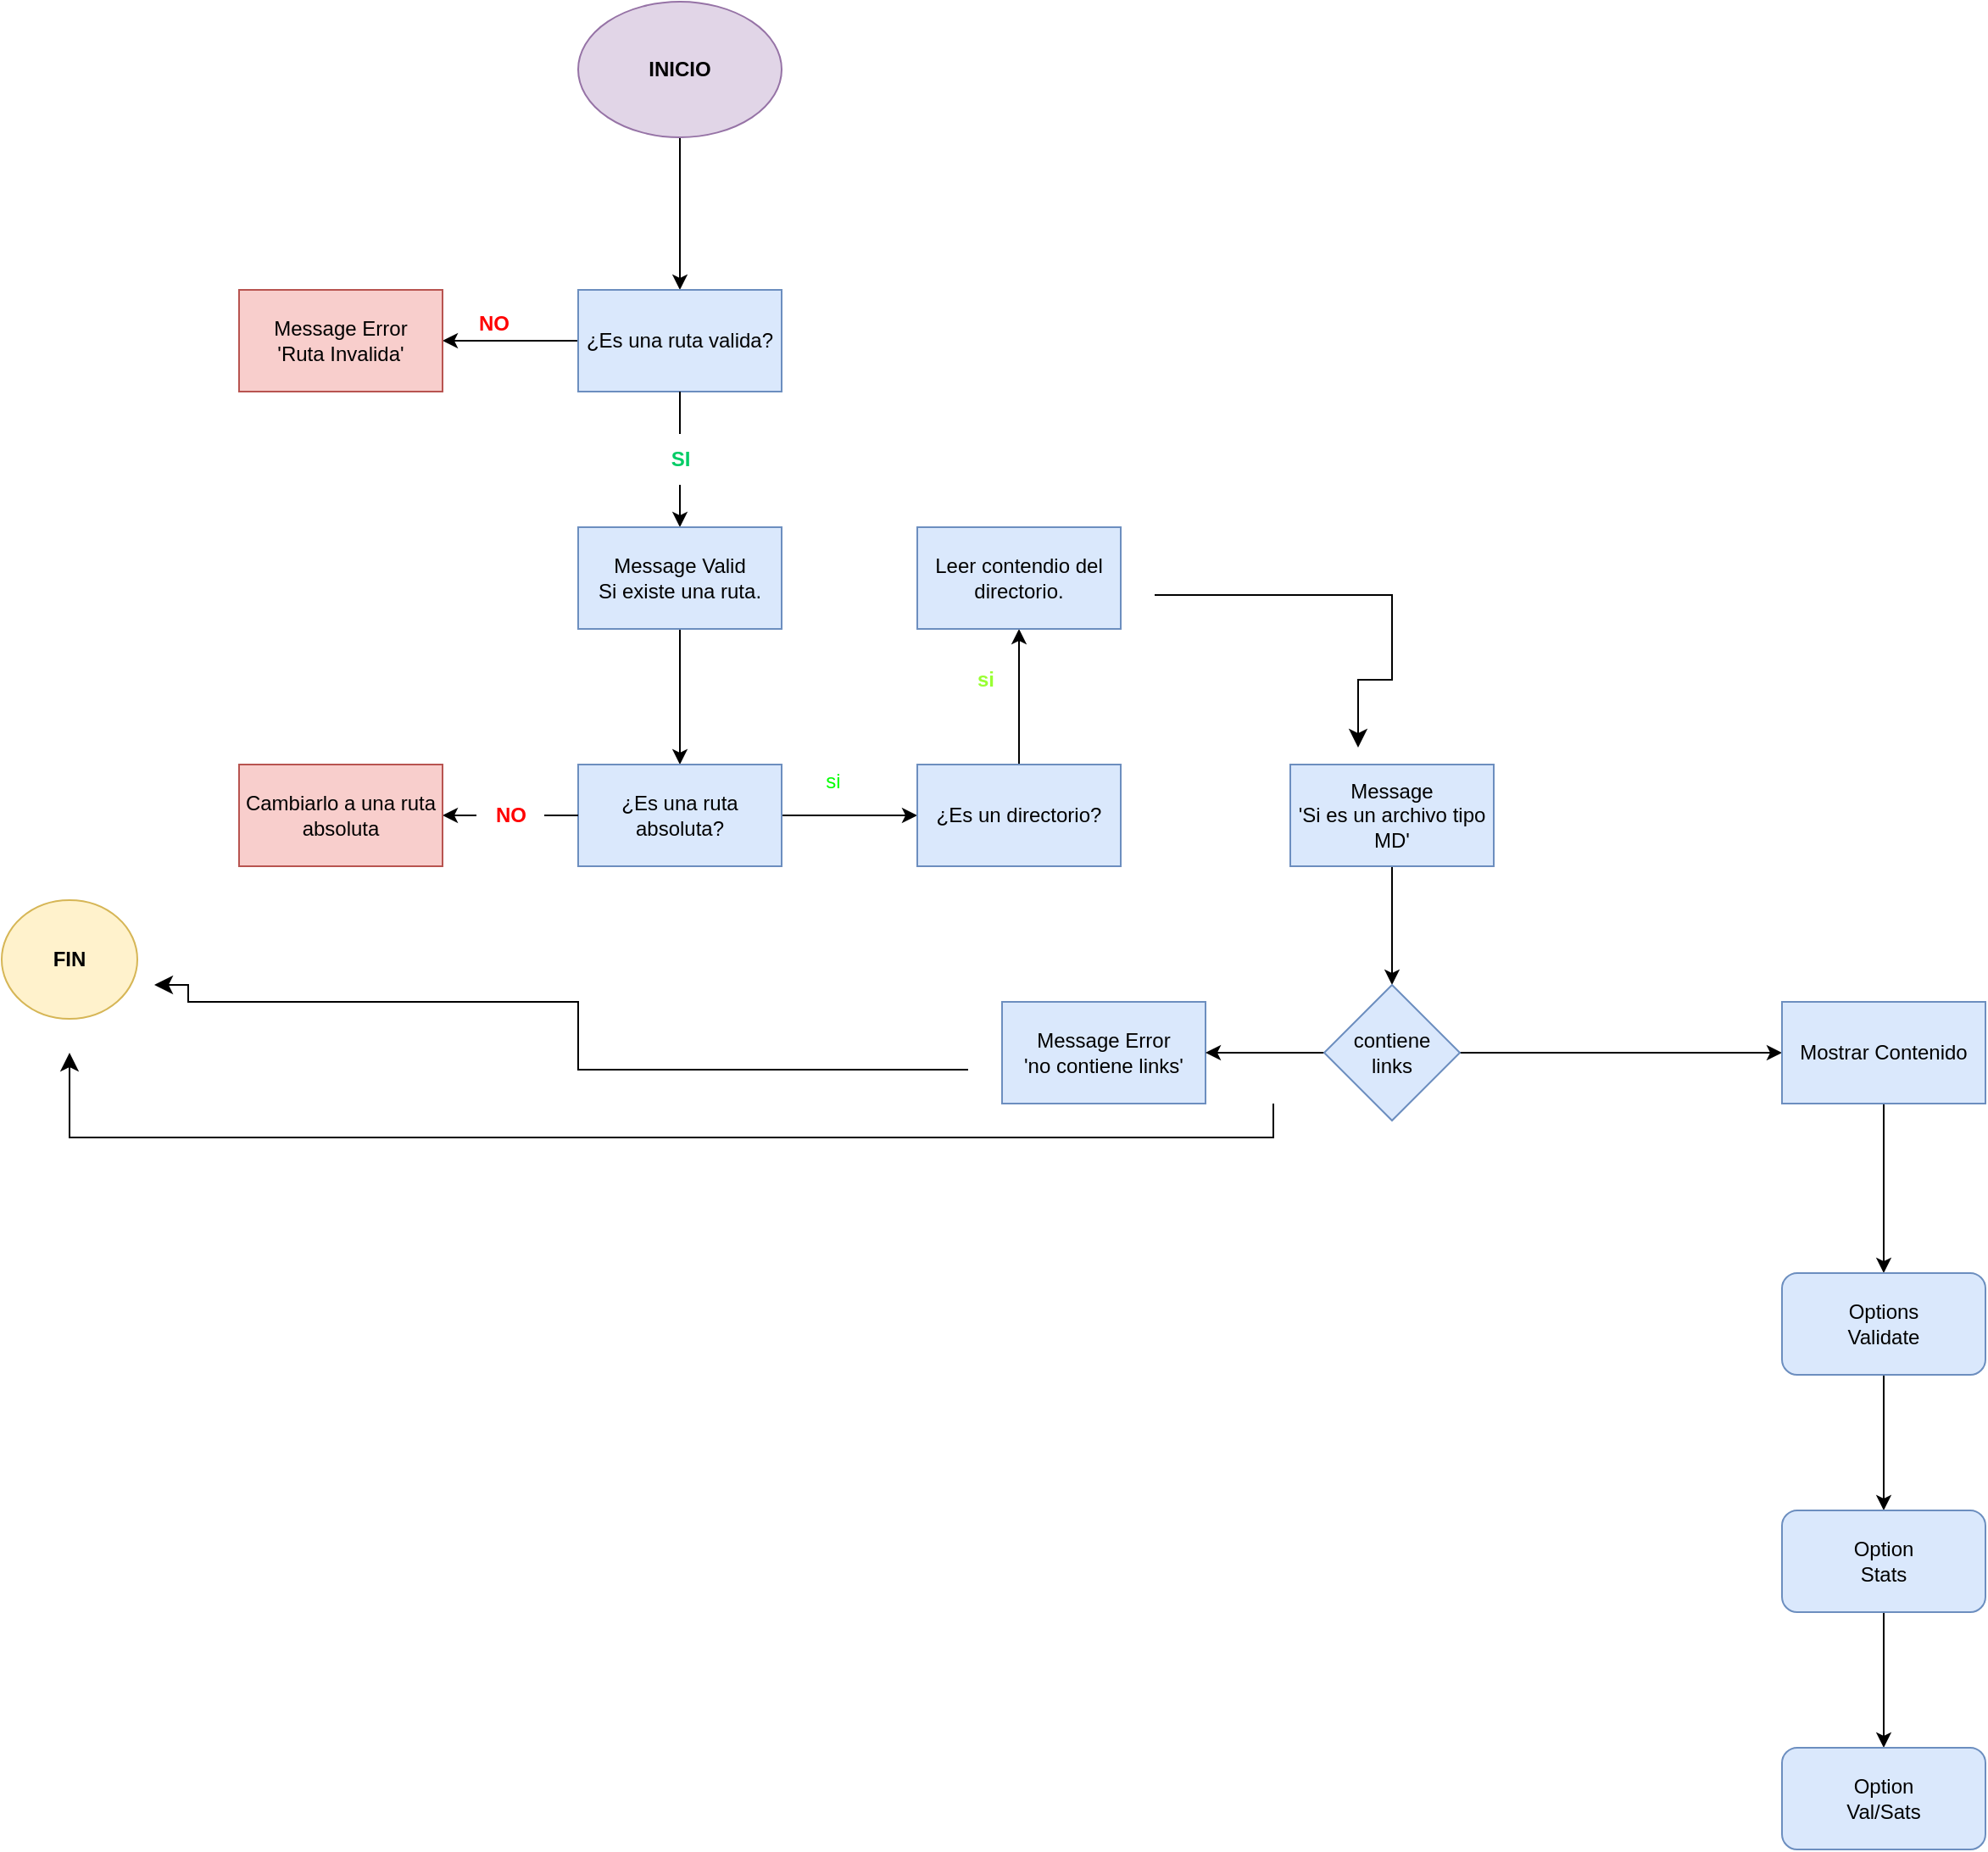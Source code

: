 <mxfile>
    <diagram id="WkN2gkq7quPrJt_TmMwt" name="Page-1">
        <mxGraphModel dx="1392" dy="433" grid="1" gridSize="10" guides="1" tooltips="1" connect="1" arrows="1" fold="1" page="1" pageScale="1" pageWidth="850" pageHeight="1100" math="0" shadow="0">
            <root>
                <mxCell id="0"/>
                <mxCell id="1" parent="0"/>
                <mxCell id="5" value="" style="edgeStyle=none;html=1;" parent="1" source="2" target="4" edge="1">
                    <mxGeometry relative="1" as="geometry"/>
                </mxCell>
                <mxCell id="2" value="&lt;b&gt;INICIO&lt;/b&gt;" style="ellipse;whiteSpace=wrap;html=1;fillColor=#e1d5e7;strokeColor=#9673a6;" parent="1" vertex="1">
                    <mxGeometry x="220" y="10" width="120" height="80" as="geometry"/>
                </mxCell>
                <mxCell id="7" value="" style="edgeStyle=none;html=1;" parent="1" source="4" target="6" edge="1">
                    <mxGeometry relative="1" as="geometry"/>
                </mxCell>
                <mxCell id="10" value="" style="edgeStyle=none;html=1;fontColor=#FF0000;startArrow=none;" parent="1" source="11" target="9" edge="1">
                    <mxGeometry relative="1" as="geometry"/>
                </mxCell>
                <mxCell id="4" value="¿Es una ruta valida?" style="whiteSpace=wrap;html=1;fillColor=#dae8fc;strokeColor=#6c8ebf;" parent="1" vertex="1">
                    <mxGeometry x="220" y="180" width="120" height="60" as="geometry"/>
                </mxCell>
                <mxCell id="6" value="Message Error&lt;br&gt;'Ruta Invalida'" style="whiteSpace=wrap;html=1;fillColor=#f8cecc;strokeColor=#b85450;" parent="1" vertex="1">
                    <mxGeometry x="20" y="180" width="120" height="60" as="geometry"/>
                </mxCell>
                <mxCell id="8" value="&lt;font color=&quot;#ff0000&quot;&gt;&lt;b&gt;NO&lt;/b&gt;&lt;/font&gt;" style="text;html=1;align=center;verticalAlign=middle;resizable=0;points=[];autosize=1;strokeColor=none;fillColor=none;" parent="1" vertex="1">
                    <mxGeometry x="150" y="185" width="40" height="30" as="geometry"/>
                </mxCell>
                <mxCell id="13" value="" style="edgeStyle=none;html=1;fontColor=#00CC66;" parent="1" source="9" target="12" edge="1">
                    <mxGeometry relative="1" as="geometry"/>
                </mxCell>
                <mxCell id="9" value="Message Valid&lt;br&gt;Si existe una ruta." style="whiteSpace=wrap;html=1;fillColor=#dae8fc;strokeColor=#6c8ebf;" parent="1" vertex="1">
                    <mxGeometry x="220" y="320" width="120" height="60" as="geometry"/>
                </mxCell>
                <mxCell id="17" value="" style="edgeStyle=none;html=1;fontColor=#00CC66;startArrow=none;" parent="1" source="20" target="16" edge="1">
                    <mxGeometry relative="1" as="geometry"/>
                </mxCell>
                <mxCell id="56" value="" style="edgeStyle=none;html=1;" parent="1" source="12" target="55" edge="1">
                    <mxGeometry relative="1" as="geometry"/>
                </mxCell>
                <mxCell id="12" value="¿Es una ruta absoluta?" style="whiteSpace=wrap;html=1;fillColor=#dae8fc;strokeColor=#6c8ebf;" parent="1" vertex="1">
                    <mxGeometry x="220" y="460" width="120" height="60" as="geometry"/>
                </mxCell>
                <mxCell id="23" value="" style="edgeStyle=none;html=1;fontColor=#FF0000;" parent="1" source="14" target="22" edge="1">
                    <mxGeometry relative="1" as="geometry"/>
                </mxCell>
                <mxCell id="14" value="Message&lt;br&gt;'Si es un archivo tipo MD'" style="whiteSpace=wrap;html=1;fillColor=#dae8fc;strokeColor=#6c8ebf;" parent="1" vertex="1">
                    <mxGeometry x="640" y="460" width="120" height="60" as="geometry"/>
                </mxCell>
                <mxCell id="16" value="Cambiarlo a una ruta absoluta" style="whiteSpace=wrap;html=1;fillColor=#f8cecc;strokeColor=#b85450;" parent="1" vertex="1">
                    <mxGeometry x="20" y="460" width="120" height="60" as="geometry"/>
                </mxCell>
                <mxCell id="19" value="" style="edgeStyle=none;html=1;fontColor=#FF0000;endArrow=none;" parent="1" source="4" target="11" edge="1">
                    <mxGeometry relative="1" as="geometry">
                        <mxPoint x="280" y="240" as="sourcePoint"/>
                        <mxPoint x="280" y="320" as="targetPoint"/>
                    </mxGeometry>
                </mxCell>
                <mxCell id="11" value="&lt;font color=&quot;#00cc66&quot;&gt;&lt;b&gt;SI&lt;/b&gt;&lt;/font&gt;" style="text;html=1;align=center;verticalAlign=middle;resizable=0;points=[];autosize=1;strokeColor=none;fillColor=none;fontColor=#FF0000;" parent="1" vertex="1">
                    <mxGeometry x="265" y="265" width="30" height="30" as="geometry"/>
                </mxCell>
                <mxCell id="21" value="" style="edgeStyle=none;html=1;fontColor=#00CC66;endArrow=none;" parent="1" source="12" target="20" edge="1">
                    <mxGeometry relative="1" as="geometry">
                        <mxPoint x="220" y="490" as="sourcePoint"/>
                        <mxPoint x="140" y="490" as="targetPoint"/>
                    </mxGeometry>
                </mxCell>
                <mxCell id="20" value="&lt;b&gt;&lt;font color=&quot;#ff0000&quot;&gt;NO&lt;/font&gt;&lt;/b&gt;" style="text;html=1;align=center;verticalAlign=middle;resizable=0;points=[];autosize=1;strokeColor=none;fillColor=none;fontColor=#00CC66;" parent="1" vertex="1">
                    <mxGeometry x="160" y="475" width="40" height="30" as="geometry"/>
                </mxCell>
                <mxCell id="27" value="" style="edgeStyle=none;html=1;fontColor=#FF0000;startArrow=none;" parent="1" source="22" target="26" edge="1">
                    <mxGeometry relative="1" as="geometry"/>
                </mxCell>
                <mxCell id="24" value="Message Error&lt;br&gt;'no contiene links'" style="whiteSpace=wrap;html=1;fillColor=#dae8fc;strokeColor=#6c8ebf;" parent="1" vertex="1">
                    <mxGeometry x="470" y="600" width="120" height="60" as="geometry"/>
                </mxCell>
                <mxCell id="39" value="" style="edgeStyle=none;html=1;fontColor=#FF0000;" parent="1" source="26" target="38" edge="1">
                    <mxGeometry relative="1" as="geometry"/>
                </mxCell>
                <mxCell id="26" value="Mostrar Contenido" style="whiteSpace=wrap;html=1;fillColor=#dae8fc;strokeColor=#6c8ebf;" parent="1" vertex="1">
                    <mxGeometry x="930" y="600" width="120" height="60" as="geometry"/>
                </mxCell>
                <mxCell id="41" value="" style="edgeStyle=none;html=1;fontColor=#FF0000;" parent="1" source="38" target="40" edge="1">
                    <mxGeometry relative="1" as="geometry"/>
                </mxCell>
                <mxCell id="38" value="Options&lt;br&gt;Validate" style="rounded=1;whiteSpace=wrap;html=1;fillColor=#dae8fc;strokeColor=#6c8ebf;" parent="1" vertex="1">
                    <mxGeometry x="930" y="760" width="120" height="60" as="geometry"/>
                </mxCell>
                <mxCell id="43" value="" style="edgeStyle=none;html=1;fontColor=#FF0000;" parent="1" source="40" target="42" edge="1">
                    <mxGeometry relative="1" as="geometry"/>
                </mxCell>
                <mxCell id="40" value="Option &lt;br&gt;Stats" style="rounded=1;whiteSpace=wrap;html=1;fillColor=#dae8fc;strokeColor=#6c8ebf;" parent="1" vertex="1">
                    <mxGeometry x="930" y="900" width="120" height="60" as="geometry"/>
                </mxCell>
                <mxCell id="42" value="Option&lt;br&gt;Val/Sats" style="rounded=1;whiteSpace=wrap;html=1;fillColor=#dae8fc;strokeColor=#6c8ebf;" parent="1" vertex="1">
                    <mxGeometry x="930" y="1040" width="120" height="60" as="geometry"/>
                </mxCell>
                <mxCell id="50" style="edgeStyle=none;html=1;exitX=0.5;exitY=0;exitDx=0;exitDy=0;fontColor=#FF0000;" parent="1" source="44" edge="1">
                    <mxGeometry relative="1" as="geometry">
                        <mxPoint x="-80" y="540" as="targetPoint"/>
                    </mxGeometry>
                </mxCell>
                <mxCell id="44" value="&lt;b&gt;FIN&lt;/b&gt;" style="ellipse;whiteSpace=wrap;html=1;fillColor=#fff2cc;strokeColor=#d6b656;" parent="1" vertex="1">
                    <mxGeometry x="-120" y="540" width="80" height="70" as="geometry"/>
                </mxCell>
                <mxCell id="47" value="" style="edgeStyle=elbowEdgeStyle;elbow=vertical;endArrow=classic;html=1;curved=0;rounded=0;endSize=8;startSize=8;fontColor=#FF0000;" parent="1" edge="1">
                    <mxGeometry width="50" height="50" relative="1" as="geometry">
                        <mxPoint x="630" y="660" as="sourcePoint"/>
                        <mxPoint x="-80" y="630" as="targetPoint"/>
                        <Array as="points">
                            <mxPoint x="630" y="680"/>
                        </Array>
                    </mxGeometry>
                </mxCell>
                <mxCell id="51" value="" style="edgeStyle=segmentEdgeStyle;endArrow=classic;html=1;curved=0;rounded=0;endSize=8;startSize=8;fontColor=#FF0000;" parent="1" edge="1">
                    <mxGeometry width="50" height="50" relative="1" as="geometry">
                        <mxPoint x="450" y="640" as="sourcePoint"/>
                        <mxPoint x="-30" y="590" as="targetPoint"/>
                        <Array as="points">
                            <mxPoint x="220" y="600"/>
                            <mxPoint x="-10" y="600"/>
                            <mxPoint x="-10" y="590"/>
                        </Array>
                    </mxGeometry>
                </mxCell>
                <mxCell id="62" value="" style="edgeStyle=none;html=1;fontColor=#99FF33;" parent="1" source="55" target="61" edge="1">
                    <mxGeometry relative="1" as="geometry"/>
                </mxCell>
                <mxCell id="55" value="¿Es un directorio?" style="whiteSpace=wrap;html=1;fillColor=#dae8fc;strokeColor=#6c8ebf;" parent="1" vertex="1">
                    <mxGeometry x="420" y="460" width="120" height="60" as="geometry"/>
                </mxCell>
                <mxCell id="59" value="" style="edgeStyle=none;html=1;" parent="1" source="22" target="24" edge="1">
                    <mxGeometry relative="1" as="geometry"/>
                </mxCell>
                <mxCell id="22" value="contiene &lt;br&gt;links" style="rhombus;whiteSpace=wrap;html=1;fillColor=#dae8fc;strokeColor=#6c8ebf;" parent="1" vertex="1">
                    <mxGeometry x="660" y="590" width="80" height="80" as="geometry"/>
                </mxCell>
                <mxCell id="60" value="&lt;font color=&quot;#00ff00&quot;&gt;si&lt;/font&gt;" style="text;html=1;align=center;verticalAlign=middle;resizable=0;points=[];autosize=1;strokeColor=none;fillColor=none;" parent="1" vertex="1">
                    <mxGeometry x="355" y="455" width="30" height="30" as="geometry"/>
                </mxCell>
                <mxCell id="61" value="Leer contendio del directorio." style="whiteSpace=wrap;html=1;fillColor=#dae8fc;strokeColor=#6c8ebf;" parent="1" vertex="1">
                    <mxGeometry x="420" y="320" width="120" height="60" as="geometry"/>
                </mxCell>
                <mxCell id="63" value="" style="edgeStyle=segmentEdgeStyle;endArrow=classic;html=1;curved=0;rounded=0;endSize=8;startSize=8;fontColor=#99FF33;" parent="1" edge="1">
                    <mxGeometry width="50" height="50" relative="1" as="geometry">
                        <mxPoint x="560" y="360" as="sourcePoint"/>
                        <mxPoint x="680" y="450" as="targetPoint"/>
                        <Array as="points">
                            <mxPoint x="700" y="360"/>
                            <mxPoint x="700" y="410"/>
                        </Array>
                    </mxGeometry>
                </mxCell>
                <mxCell id="64" value="&lt;b&gt;si&lt;/b&gt;" style="text;html=1;align=center;verticalAlign=middle;resizable=0;points=[];autosize=1;strokeColor=none;fillColor=none;fontColor=#99FF33;" parent="1" vertex="1">
                    <mxGeometry x="445" y="395" width="30" height="30" as="geometry"/>
                </mxCell>
            </root>
        </mxGraphModel>
    </diagram>
</mxfile>